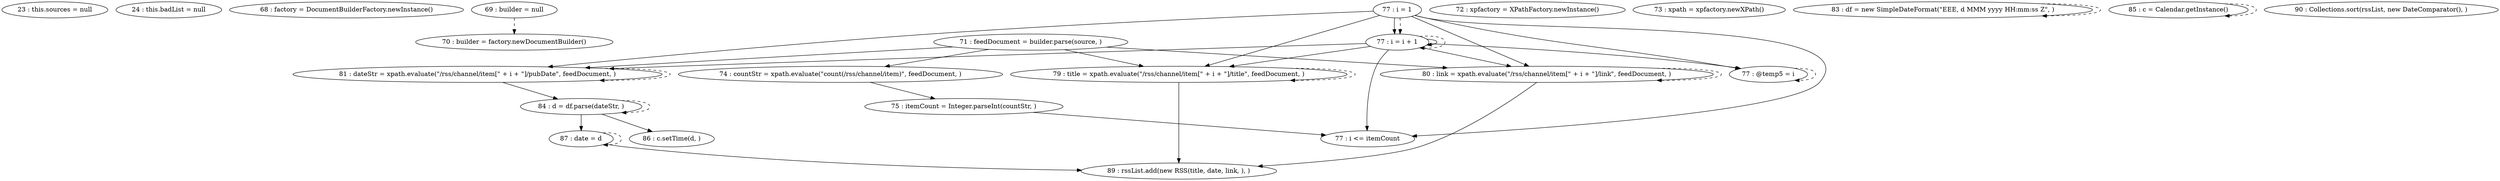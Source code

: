 digraph G {
"23 : this.sources = null"
"24 : this.badList = null"
"68 : factory = DocumentBuilderFactory.newInstance()"
"69 : builder = null"
"69 : builder = null" -> "70 : builder = factory.newDocumentBuilder()" [style=dashed]
"70 : builder = factory.newDocumentBuilder()"
"71 : feedDocument = builder.parse(source, )"
"71 : feedDocument = builder.parse(source, )" -> "74 : countStr = xpath.evaluate(\"count(/rss/channel/item)\", feedDocument, )"
"71 : feedDocument = builder.parse(source, )" -> "81 : dateStr = xpath.evaluate(\"/rss/channel/item[\" + i + \"]/pubDate\", feedDocument, )"
"71 : feedDocument = builder.parse(source, )" -> "80 : link = xpath.evaluate(\"/rss/channel/item[\" + i + \"]/link\", feedDocument, )"
"71 : feedDocument = builder.parse(source, )" -> "79 : title = xpath.evaluate(\"/rss/channel/item[\" + i + \"]/title\", feedDocument, )"
"72 : xpfactory = XPathFactory.newInstance()"
"73 : xpath = xpfactory.newXPath()"
"74 : countStr = xpath.evaluate(\"count(/rss/channel/item)\", feedDocument, )"
"74 : countStr = xpath.evaluate(\"count(/rss/channel/item)\", feedDocument, )" -> "75 : itemCount = Integer.parseInt(countStr, )"
"75 : itemCount = Integer.parseInt(countStr, )"
"75 : itemCount = Integer.parseInt(countStr, )" -> "77 : i <= itemCount"
"77 : i = 1"
"77 : i = 1" -> "81 : dateStr = xpath.evaluate(\"/rss/channel/item[\" + i + \"]/pubDate\", feedDocument, )"
"77 : i = 1" -> "77 : i <= itemCount"
"77 : i = 1" -> "80 : link = xpath.evaluate(\"/rss/channel/item[\" + i + \"]/link\", feedDocument, )"
"77 : i = 1" -> "77 : @temp5 = i"
"77 : i = 1" -> "79 : title = xpath.evaluate(\"/rss/channel/item[\" + i + \"]/title\", feedDocument, )"
"77 : i = 1" -> "77 : i = i + 1"
"77 : i = 1" -> "77 : i = i + 1" [style=dashed]
"77 : i <= itemCount"
"79 : title = xpath.evaluate(\"/rss/channel/item[\" + i + \"]/title\", feedDocument, )"
"79 : title = xpath.evaluate(\"/rss/channel/item[\" + i + \"]/title\", feedDocument, )" -> "89 : rssList.add(new RSS(title, date, link, ), )"
"79 : title = xpath.evaluate(\"/rss/channel/item[\" + i + \"]/title\", feedDocument, )" -> "79 : title = xpath.evaluate(\"/rss/channel/item[\" + i + \"]/title\", feedDocument, )" [style=dashed]
"80 : link = xpath.evaluate(\"/rss/channel/item[\" + i + \"]/link\", feedDocument, )"
"80 : link = xpath.evaluate(\"/rss/channel/item[\" + i + \"]/link\", feedDocument, )" -> "89 : rssList.add(new RSS(title, date, link, ), )"
"80 : link = xpath.evaluate(\"/rss/channel/item[\" + i + \"]/link\", feedDocument, )" -> "80 : link = xpath.evaluate(\"/rss/channel/item[\" + i + \"]/link\", feedDocument, )" [style=dashed]
"81 : dateStr = xpath.evaluate(\"/rss/channel/item[\" + i + \"]/pubDate\", feedDocument, )"
"81 : dateStr = xpath.evaluate(\"/rss/channel/item[\" + i + \"]/pubDate\", feedDocument, )" -> "84 : d = df.parse(dateStr, )"
"81 : dateStr = xpath.evaluate(\"/rss/channel/item[\" + i + \"]/pubDate\", feedDocument, )" -> "81 : dateStr = xpath.evaluate(\"/rss/channel/item[\" + i + \"]/pubDate\", feedDocument, )" [style=dashed]
"83 : df = new SimpleDateFormat(\"EEE, d MMM yyyy HH:mm:ss Z\", )"
"83 : df = new SimpleDateFormat(\"EEE, d MMM yyyy HH:mm:ss Z\", )" -> "83 : df = new SimpleDateFormat(\"EEE, d MMM yyyy HH:mm:ss Z\", )" [style=dashed]
"84 : d = df.parse(dateStr, )"
"84 : d = df.parse(dateStr, )" -> "86 : c.setTime(d, )"
"84 : d = df.parse(dateStr, )" -> "87 : date = d"
"84 : d = df.parse(dateStr, )" -> "84 : d = df.parse(dateStr, )" [style=dashed]
"85 : c = Calendar.getInstance()"
"85 : c = Calendar.getInstance()" -> "85 : c = Calendar.getInstance()" [style=dashed]
"86 : c.setTime(d, )"
"87 : date = d"
"87 : date = d" -> "89 : rssList.add(new RSS(title, date, link, ), )"
"87 : date = d" -> "87 : date = d" [style=dashed]
"89 : rssList.add(new RSS(title, date, link, ), )"
"90 : Collections.sort(rssList, new DateComparator(), )"
"77 : @temp5 = i"
"77 : @temp5 = i" -> "77 : @temp5 = i" [style=dashed]
"77 : i = i + 1"
"77 : i = i + 1" -> "81 : dateStr = xpath.evaluate(\"/rss/channel/item[\" + i + \"]/pubDate\", feedDocument, )"
"77 : i = i + 1" -> "77 : i <= itemCount"
"77 : i = i + 1" -> "80 : link = xpath.evaluate(\"/rss/channel/item[\" + i + \"]/link\", feedDocument, )"
"77 : i = i + 1" -> "77 : @temp5 = i"
"77 : i = i + 1" -> "79 : title = xpath.evaluate(\"/rss/channel/item[\" + i + \"]/title\", feedDocument, )"
"77 : i = i + 1" -> "77 : i = i + 1"
"77 : i = i + 1" -> "77 : i = i + 1" [style=dashed]
}